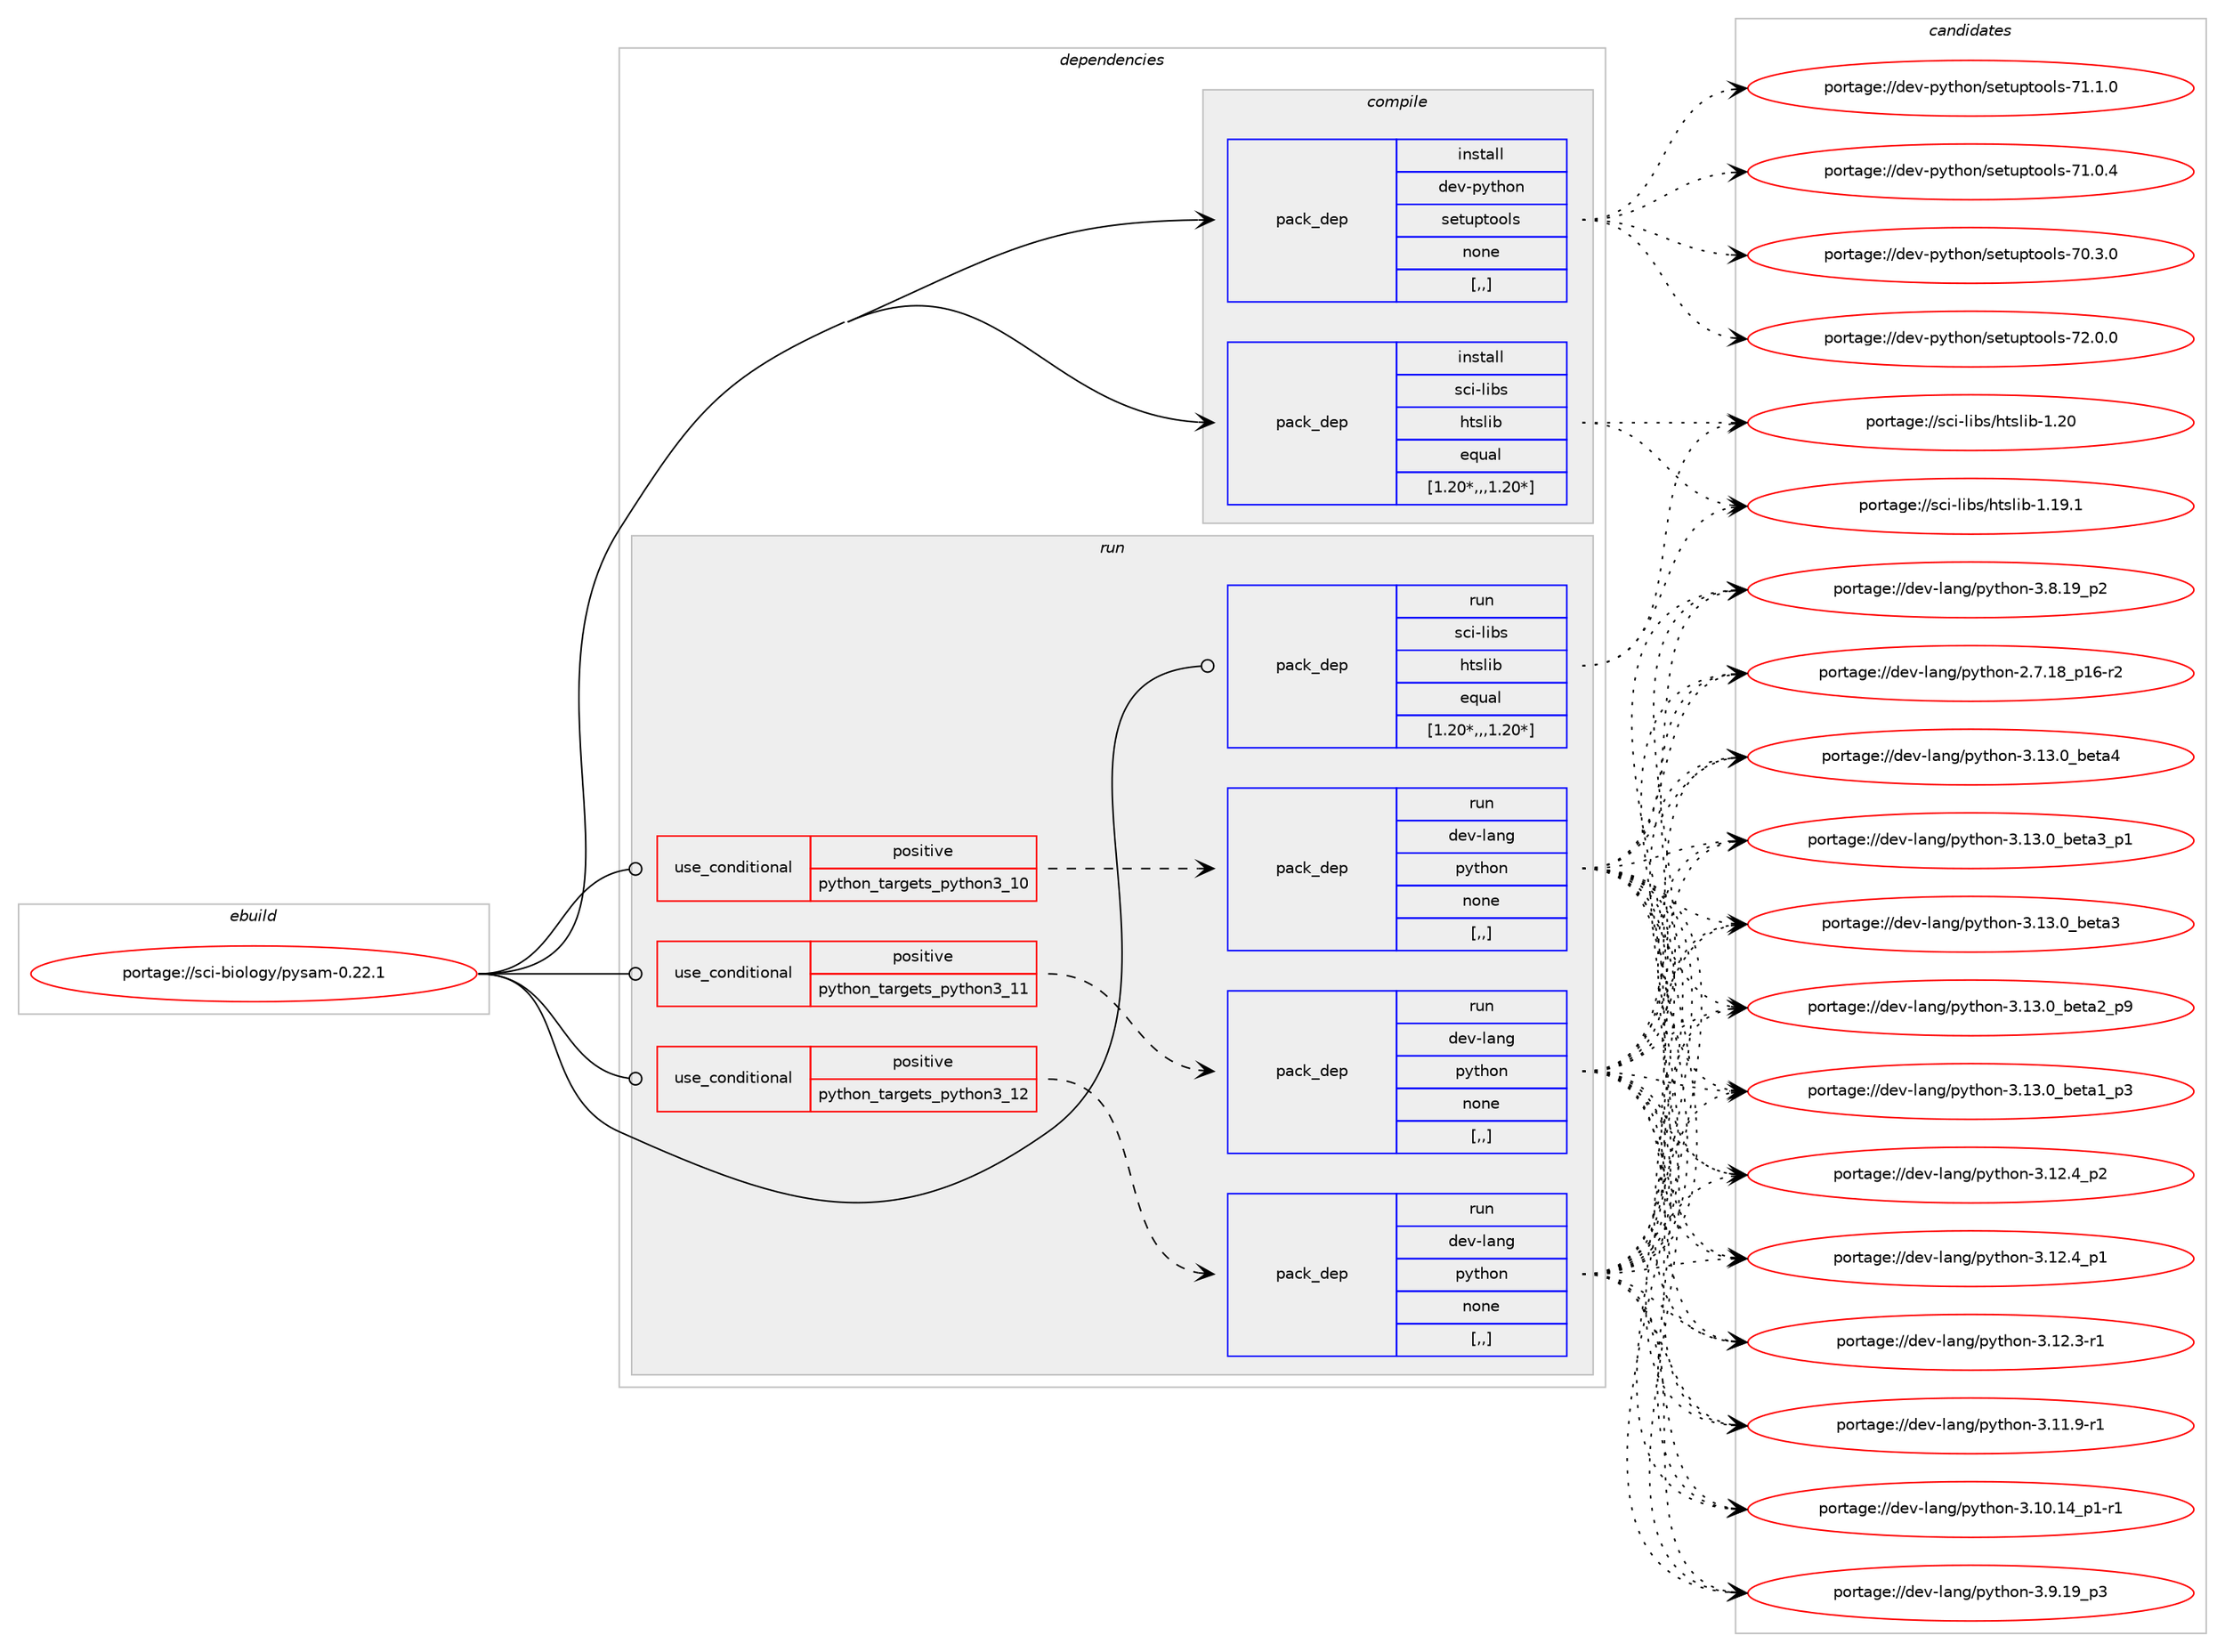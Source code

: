 digraph prolog {

# *************
# Graph options
# *************

newrank=true;
concentrate=true;
compound=true;
graph [rankdir=LR,fontname=Helvetica,fontsize=10,ranksep=1.5];#, ranksep=2.5, nodesep=0.2];
edge  [arrowhead=vee];
node  [fontname=Helvetica,fontsize=10];

# **********
# The ebuild
# **********

subgraph cluster_leftcol {
color=gray;
label=<<i>ebuild</i>>;
id [label="portage://sci-biology/pysam-0.22.1", color=red, width=4, href="../sci-biology/pysam-0.22.1.svg"];
}

# ****************
# The dependencies
# ****************

subgraph cluster_midcol {
color=gray;
label=<<i>dependencies</i>>;
subgraph cluster_compile {
fillcolor="#eeeeee";
style=filled;
label=<<i>compile</i>>;
subgraph pack285803 {
dependency392574 [label=<<TABLE BORDER="0" CELLBORDER="1" CELLSPACING="0" CELLPADDING="4" WIDTH="220"><TR><TD ROWSPAN="6" CELLPADDING="30">pack_dep</TD></TR><TR><TD WIDTH="110">install</TD></TR><TR><TD>dev-python</TD></TR><TR><TD>setuptools</TD></TR><TR><TD>none</TD></TR><TR><TD>[,,]</TD></TR></TABLE>>, shape=none, color=blue];
}
id:e -> dependency392574:w [weight=20,style="solid",arrowhead="vee"];
subgraph pack285804 {
dependency392575 [label=<<TABLE BORDER="0" CELLBORDER="1" CELLSPACING="0" CELLPADDING="4" WIDTH="220"><TR><TD ROWSPAN="6" CELLPADDING="30">pack_dep</TD></TR><TR><TD WIDTH="110">install</TD></TR><TR><TD>sci-libs</TD></TR><TR><TD>htslib</TD></TR><TR><TD>equal</TD></TR><TR><TD>[1.20*,,,1.20*]</TD></TR></TABLE>>, shape=none, color=blue];
}
id:e -> dependency392575:w [weight=20,style="solid",arrowhead="vee"];
}
subgraph cluster_compileandrun {
fillcolor="#eeeeee";
style=filled;
label=<<i>compile and run</i>>;
}
subgraph cluster_run {
fillcolor="#eeeeee";
style=filled;
label=<<i>run</i>>;
subgraph cond103973 {
dependency392576 [label=<<TABLE BORDER="0" CELLBORDER="1" CELLSPACING="0" CELLPADDING="4"><TR><TD ROWSPAN="3" CELLPADDING="10">use_conditional</TD></TR><TR><TD>positive</TD></TR><TR><TD>python_targets_python3_10</TD></TR></TABLE>>, shape=none, color=red];
subgraph pack285805 {
dependency392577 [label=<<TABLE BORDER="0" CELLBORDER="1" CELLSPACING="0" CELLPADDING="4" WIDTH="220"><TR><TD ROWSPAN="6" CELLPADDING="30">pack_dep</TD></TR><TR><TD WIDTH="110">run</TD></TR><TR><TD>dev-lang</TD></TR><TR><TD>python</TD></TR><TR><TD>none</TD></TR><TR><TD>[,,]</TD></TR></TABLE>>, shape=none, color=blue];
}
dependency392576:e -> dependency392577:w [weight=20,style="dashed",arrowhead="vee"];
}
id:e -> dependency392576:w [weight=20,style="solid",arrowhead="odot"];
subgraph cond103974 {
dependency392578 [label=<<TABLE BORDER="0" CELLBORDER="1" CELLSPACING="0" CELLPADDING="4"><TR><TD ROWSPAN="3" CELLPADDING="10">use_conditional</TD></TR><TR><TD>positive</TD></TR><TR><TD>python_targets_python3_11</TD></TR></TABLE>>, shape=none, color=red];
subgraph pack285806 {
dependency392579 [label=<<TABLE BORDER="0" CELLBORDER="1" CELLSPACING="0" CELLPADDING="4" WIDTH="220"><TR><TD ROWSPAN="6" CELLPADDING="30">pack_dep</TD></TR><TR><TD WIDTH="110">run</TD></TR><TR><TD>dev-lang</TD></TR><TR><TD>python</TD></TR><TR><TD>none</TD></TR><TR><TD>[,,]</TD></TR></TABLE>>, shape=none, color=blue];
}
dependency392578:e -> dependency392579:w [weight=20,style="dashed",arrowhead="vee"];
}
id:e -> dependency392578:w [weight=20,style="solid",arrowhead="odot"];
subgraph cond103975 {
dependency392580 [label=<<TABLE BORDER="0" CELLBORDER="1" CELLSPACING="0" CELLPADDING="4"><TR><TD ROWSPAN="3" CELLPADDING="10">use_conditional</TD></TR><TR><TD>positive</TD></TR><TR><TD>python_targets_python3_12</TD></TR></TABLE>>, shape=none, color=red];
subgraph pack285807 {
dependency392581 [label=<<TABLE BORDER="0" CELLBORDER="1" CELLSPACING="0" CELLPADDING="4" WIDTH="220"><TR><TD ROWSPAN="6" CELLPADDING="30">pack_dep</TD></TR><TR><TD WIDTH="110">run</TD></TR><TR><TD>dev-lang</TD></TR><TR><TD>python</TD></TR><TR><TD>none</TD></TR><TR><TD>[,,]</TD></TR></TABLE>>, shape=none, color=blue];
}
dependency392580:e -> dependency392581:w [weight=20,style="dashed",arrowhead="vee"];
}
id:e -> dependency392580:w [weight=20,style="solid",arrowhead="odot"];
subgraph pack285808 {
dependency392582 [label=<<TABLE BORDER="0" CELLBORDER="1" CELLSPACING="0" CELLPADDING="4" WIDTH="220"><TR><TD ROWSPAN="6" CELLPADDING="30">pack_dep</TD></TR><TR><TD WIDTH="110">run</TD></TR><TR><TD>sci-libs</TD></TR><TR><TD>htslib</TD></TR><TR><TD>equal</TD></TR><TR><TD>[1.20*,,,1.20*]</TD></TR></TABLE>>, shape=none, color=blue];
}
id:e -> dependency392582:w [weight=20,style="solid",arrowhead="odot"];
}
}

# **************
# The candidates
# **************

subgraph cluster_choices {
rank=same;
color=gray;
label=<<i>candidates</i>>;

subgraph choice285803 {
color=black;
nodesep=1;
choice100101118451121211161041111104711510111611711211611111110811545555046484648 [label="portage://dev-python/setuptools-72.0.0", color=red, width=4,href="../dev-python/setuptools-72.0.0.svg"];
choice100101118451121211161041111104711510111611711211611111110811545554946494648 [label="portage://dev-python/setuptools-71.1.0", color=red, width=4,href="../dev-python/setuptools-71.1.0.svg"];
choice100101118451121211161041111104711510111611711211611111110811545554946484652 [label="portage://dev-python/setuptools-71.0.4", color=red, width=4,href="../dev-python/setuptools-71.0.4.svg"];
choice100101118451121211161041111104711510111611711211611111110811545554846514648 [label="portage://dev-python/setuptools-70.3.0", color=red, width=4,href="../dev-python/setuptools-70.3.0.svg"];
dependency392574:e -> choice100101118451121211161041111104711510111611711211611111110811545555046484648:w [style=dotted,weight="100"];
dependency392574:e -> choice100101118451121211161041111104711510111611711211611111110811545554946494648:w [style=dotted,weight="100"];
dependency392574:e -> choice100101118451121211161041111104711510111611711211611111110811545554946484652:w [style=dotted,weight="100"];
dependency392574:e -> choice100101118451121211161041111104711510111611711211611111110811545554846514648:w [style=dotted,weight="100"];
}
subgraph choice285804 {
color=black;
nodesep=1;
choice11599105451081059811547104116115108105984549465048 [label="portage://sci-libs/htslib-1.20", color=red, width=4,href="../sci-libs/htslib-1.20.svg"];
choice115991054510810598115471041161151081059845494649574649 [label="portage://sci-libs/htslib-1.19.1", color=red, width=4,href="../sci-libs/htslib-1.19.1.svg"];
dependency392575:e -> choice11599105451081059811547104116115108105984549465048:w [style=dotted,weight="100"];
dependency392575:e -> choice115991054510810598115471041161151081059845494649574649:w [style=dotted,weight="100"];
}
subgraph choice285805 {
color=black;
nodesep=1;
choice1001011184510897110103471121211161041111104551464951464895981011169752 [label="portage://dev-lang/python-3.13.0_beta4", color=red, width=4,href="../dev-lang/python-3.13.0_beta4.svg"];
choice10010111845108971101034711212111610411111045514649514648959810111697519511249 [label="portage://dev-lang/python-3.13.0_beta3_p1", color=red, width=4,href="../dev-lang/python-3.13.0_beta3_p1.svg"];
choice1001011184510897110103471121211161041111104551464951464895981011169751 [label="portage://dev-lang/python-3.13.0_beta3", color=red, width=4,href="../dev-lang/python-3.13.0_beta3.svg"];
choice10010111845108971101034711212111610411111045514649514648959810111697509511257 [label="portage://dev-lang/python-3.13.0_beta2_p9", color=red, width=4,href="../dev-lang/python-3.13.0_beta2_p9.svg"];
choice10010111845108971101034711212111610411111045514649514648959810111697499511251 [label="portage://dev-lang/python-3.13.0_beta1_p3", color=red, width=4,href="../dev-lang/python-3.13.0_beta1_p3.svg"];
choice100101118451089711010347112121116104111110455146495046529511250 [label="portage://dev-lang/python-3.12.4_p2", color=red, width=4,href="../dev-lang/python-3.12.4_p2.svg"];
choice100101118451089711010347112121116104111110455146495046529511249 [label="portage://dev-lang/python-3.12.4_p1", color=red, width=4,href="../dev-lang/python-3.12.4_p1.svg"];
choice100101118451089711010347112121116104111110455146495046514511449 [label="portage://dev-lang/python-3.12.3-r1", color=red, width=4,href="../dev-lang/python-3.12.3-r1.svg"];
choice100101118451089711010347112121116104111110455146494946574511449 [label="portage://dev-lang/python-3.11.9-r1", color=red, width=4,href="../dev-lang/python-3.11.9-r1.svg"];
choice100101118451089711010347112121116104111110455146494846495295112494511449 [label="portage://dev-lang/python-3.10.14_p1-r1", color=red, width=4,href="../dev-lang/python-3.10.14_p1-r1.svg"];
choice100101118451089711010347112121116104111110455146574649579511251 [label="portage://dev-lang/python-3.9.19_p3", color=red, width=4,href="../dev-lang/python-3.9.19_p3.svg"];
choice100101118451089711010347112121116104111110455146564649579511250 [label="portage://dev-lang/python-3.8.19_p2", color=red, width=4,href="../dev-lang/python-3.8.19_p2.svg"];
choice100101118451089711010347112121116104111110455046554649569511249544511450 [label="portage://dev-lang/python-2.7.18_p16-r2", color=red, width=4,href="../dev-lang/python-2.7.18_p16-r2.svg"];
dependency392577:e -> choice1001011184510897110103471121211161041111104551464951464895981011169752:w [style=dotted,weight="100"];
dependency392577:e -> choice10010111845108971101034711212111610411111045514649514648959810111697519511249:w [style=dotted,weight="100"];
dependency392577:e -> choice1001011184510897110103471121211161041111104551464951464895981011169751:w [style=dotted,weight="100"];
dependency392577:e -> choice10010111845108971101034711212111610411111045514649514648959810111697509511257:w [style=dotted,weight="100"];
dependency392577:e -> choice10010111845108971101034711212111610411111045514649514648959810111697499511251:w [style=dotted,weight="100"];
dependency392577:e -> choice100101118451089711010347112121116104111110455146495046529511250:w [style=dotted,weight="100"];
dependency392577:e -> choice100101118451089711010347112121116104111110455146495046529511249:w [style=dotted,weight="100"];
dependency392577:e -> choice100101118451089711010347112121116104111110455146495046514511449:w [style=dotted,weight="100"];
dependency392577:e -> choice100101118451089711010347112121116104111110455146494946574511449:w [style=dotted,weight="100"];
dependency392577:e -> choice100101118451089711010347112121116104111110455146494846495295112494511449:w [style=dotted,weight="100"];
dependency392577:e -> choice100101118451089711010347112121116104111110455146574649579511251:w [style=dotted,weight="100"];
dependency392577:e -> choice100101118451089711010347112121116104111110455146564649579511250:w [style=dotted,weight="100"];
dependency392577:e -> choice100101118451089711010347112121116104111110455046554649569511249544511450:w [style=dotted,weight="100"];
}
subgraph choice285806 {
color=black;
nodesep=1;
choice1001011184510897110103471121211161041111104551464951464895981011169752 [label="portage://dev-lang/python-3.13.0_beta4", color=red, width=4,href="../dev-lang/python-3.13.0_beta4.svg"];
choice10010111845108971101034711212111610411111045514649514648959810111697519511249 [label="portage://dev-lang/python-3.13.0_beta3_p1", color=red, width=4,href="../dev-lang/python-3.13.0_beta3_p1.svg"];
choice1001011184510897110103471121211161041111104551464951464895981011169751 [label="portage://dev-lang/python-3.13.0_beta3", color=red, width=4,href="../dev-lang/python-3.13.0_beta3.svg"];
choice10010111845108971101034711212111610411111045514649514648959810111697509511257 [label="portage://dev-lang/python-3.13.0_beta2_p9", color=red, width=4,href="../dev-lang/python-3.13.0_beta2_p9.svg"];
choice10010111845108971101034711212111610411111045514649514648959810111697499511251 [label="portage://dev-lang/python-3.13.0_beta1_p3", color=red, width=4,href="../dev-lang/python-3.13.0_beta1_p3.svg"];
choice100101118451089711010347112121116104111110455146495046529511250 [label="portage://dev-lang/python-3.12.4_p2", color=red, width=4,href="../dev-lang/python-3.12.4_p2.svg"];
choice100101118451089711010347112121116104111110455146495046529511249 [label="portage://dev-lang/python-3.12.4_p1", color=red, width=4,href="../dev-lang/python-3.12.4_p1.svg"];
choice100101118451089711010347112121116104111110455146495046514511449 [label="portage://dev-lang/python-3.12.3-r1", color=red, width=4,href="../dev-lang/python-3.12.3-r1.svg"];
choice100101118451089711010347112121116104111110455146494946574511449 [label="portage://dev-lang/python-3.11.9-r1", color=red, width=4,href="../dev-lang/python-3.11.9-r1.svg"];
choice100101118451089711010347112121116104111110455146494846495295112494511449 [label="portage://dev-lang/python-3.10.14_p1-r1", color=red, width=4,href="../dev-lang/python-3.10.14_p1-r1.svg"];
choice100101118451089711010347112121116104111110455146574649579511251 [label="portage://dev-lang/python-3.9.19_p3", color=red, width=4,href="../dev-lang/python-3.9.19_p3.svg"];
choice100101118451089711010347112121116104111110455146564649579511250 [label="portage://dev-lang/python-3.8.19_p2", color=red, width=4,href="../dev-lang/python-3.8.19_p2.svg"];
choice100101118451089711010347112121116104111110455046554649569511249544511450 [label="portage://dev-lang/python-2.7.18_p16-r2", color=red, width=4,href="../dev-lang/python-2.7.18_p16-r2.svg"];
dependency392579:e -> choice1001011184510897110103471121211161041111104551464951464895981011169752:w [style=dotted,weight="100"];
dependency392579:e -> choice10010111845108971101034711212111610411111045514649514648959810111697519511249:w [style=dotted,weight="100"];
dependency392579:e -> choice1001011184510897110103471121211161041111104551464951464895981011169751:w [style=dotted,weight="100"];
dependency392579:e -> choice10010111845108971101034711212111610411111045514649514648959810111697509511257:w [style=dotted,weight="100"];
dependency392579:e -> choice10010111845108971101034711212111610411111045514649514648959810111697499511251:w [style=dotted,weight="100"];
dependency392579:e -> choice100101118451089711010347112121116104111110455146495046529511250:w [style=dotted,weight="100"];
dependency392579:e -> choice100101118451089711010347112121116104111110455146495046529511249:w [style=dotted,weight="100"];
dependency392579:e -> choice100101118451089711010347112121116104111110455146495046514511449:w [style=dotted,weight="100"];
dependency392579:e -> choice100101118451089711010347112121116104111110455146494946574511449:w [style=dotted,weight="100"];
dependency392579:e -> choice100101118451089711010347112121116104111110455146494846495295112494511449:w [style=dotted,weight="100"];
dependency392579:e -> choice100101118451089711010347112121116104111110455146574649579511251:w [style=dotted,weight="100"];
dependency392579:e -> choice100101118451089711010347112121116104111110455146564649579511250:w [style=dotted,weight="100"];
dependency392579:e -> choice100101118451089711010347112121116104111110455046554649569511249544511450:w [style=dotted,weight="100"];
}
subgraph choice285807 {
color=black;
nodesep=1;
choice1001011184510897110103471121211161041111104551464951464895981011169752 [label="portage://dev-lang/python-3.13.0_beta4", color=red, width=4,href="../dev-lang/python-3.13.0_beta4.svg"];
choice10010111845108971101034711212111610411111045514649514648959810111697519511249 [label="portage://dev-lang/python-3.13.0_beta3_p1", color=red, width=4,href="../dev-lang/python-3.13.0_beta3_p1.svg"];
choice1001011184510897110103471121211161041111104551464951464895981011169751 [label="portage://dev-lang/python-3.13.0_beta3", color=red, width=4,href="../dev-lang/python-3.13.0_beta3.svg"];
choice10010111845108971101034711212111610411111045514649514648959810111697509511257 [label="portage://dev-lang/python-3.13.0_beta2_p9", color=red, width=4,href="../dev-lang/python-3.13.0_beta2_p9.svg"];
choice10010111845108971101034711212111610411111045514649514648959810111697499511251 [label="portage://dev-lang/python-3.13.0_beta1_p3", color=red, width=4,href="../dev-lang/python-3.13.0_beta1_p3.svg"];
choice100101118451089711010347112121116104111110455146495046529511250 [label="portage://dev-lang/python-3.12.4_p2", color=red, width=4,href="../dev-lang/python-3.12.4_p2.svg"];
choice100101118451089711010347112121116104111110455146495046529511249 [label="portage://dev-lang/python-3.12.4_p1", color=red, width=4,href="../dev-lang/python-3.12.4_p1.svg"];
choice100101118451089711010347112121116104111110455146495046514511449 [label="portage://dev-lang/python-3.12.3-r1", color=red, width=4,href="../dev-lang/python-3.12.3-r1.svg"];
choice100101118451089711010347112121116104111110455146494946574511449 [label="portage://dev-lang/python-3.11.9-r1", color=red, width=4,href="../dev-lang/python-3.11.9-r1.svg"];
choice100101118451089711010347112121116104111110455146494846495295112494511449 [label="portage://dev-lang/python-3.10.14_p1-r1", color=red, width=4,href="../dev-lang/python-3.10.14_p1-r1.svg"];
choice100101118451089711010347112121116104111110455146574649579511251 [label="portage://dev-lang/python-3.9.19_p3", color=red, width=4,href="../dev-lang/python-3.9.19_p3.svg"];
choice100101118451089711010347112121116104111110455146564649579511250 [label="portage://dev-lang/python-3.8.19_p2", color=red, width=4,href="../dev-lang/python-3.8.19_p2.svg"];
choice100101118451089711010347112121116104111110455046554649569511249544511450 [label="portage://dev-lang/python-2.7.18_p16-r2", color=red, width=4,href="../dev-lang/python-2.7.18_p16-r2.svg"];
dependency392581:e -> choice1001011184510897110103471121211161041111104551464951464895981011169752:w [style=dotted,weight="100"];
dependency392581:e -> choice10010111845108971101034711212111610411111045514649514648959810111697519511249:w [style=dotted,weight="100"];
dependency392581:e -> choice1001011184510897110103471121211161041111104551464951464895981011169751:w [style=dotted,weight="100"];
dependency392581:e -> choice10010111845108971101034711212111610411111045514649514648959810111697509511257:w [style=dotted,weight="100"];
dependency392581:e -> choice10010111845108971101034711212111610411111045514649514648959810111697499511251:w [style=dotted,weight="100"];
dependency392581:e -> choice100101118451089711010347112121116104111110455146495046529511250:w [style=dotted,weight="100"];
dependency392581:e -> choice100101118451089711010347112121116104111110455146495046529511249:w [style=dotted,weight="100"];
dependency392581:e -> choice100101118451089711010347112121116104111110455146495046514511449:w [style=dotted,weight="100"];
dependency392581:e -> choice100101118451089711010347112121116104111110455146494946574511449:w [style=dotted,weight="100"];
dependency392581:e -> choice100101118451089711010347112121116104111110455146494846495295112494511449:w [style=dotted,weight="100"];
dependency392581:e -> choice100101118451089711010347112121116104111110455146574649579511251:w [style=dotted,weight="100"];
dependency392581:e -> choice100101118451089711010347112121116104111110455146564649579511250:w [style=dotted,weight="100"];
dependency392581:e -> choice100101118451089711010347112121116104111110455046554649569511249544511450:w [style=dotted,weight="100"];
}
subgraph choice285808 {
color=black;
nodesep=1;
choice11599105451081059811547104116115108105984549465048 [label="portage://sci-libs/htslib-1.20", color=red, width=4,href="../sci-libs/htslib-1.20.svg"];
choice115991054510810598115471041161151081059845494649574649 [label="portage://sci-libs/htslib-1.19.1", color=red, width=4,href="../sci-libs/htslib-1.19.1.svg"];
dependency392582:e -> choice11599105451081059811547104116115108105984549465048:w [style=dotted,weight="100"];
dependency392582:e -> choice115991054510810598115471041161151081059845494649574649:w [style=dotted,weight="100"];
}
}

}
